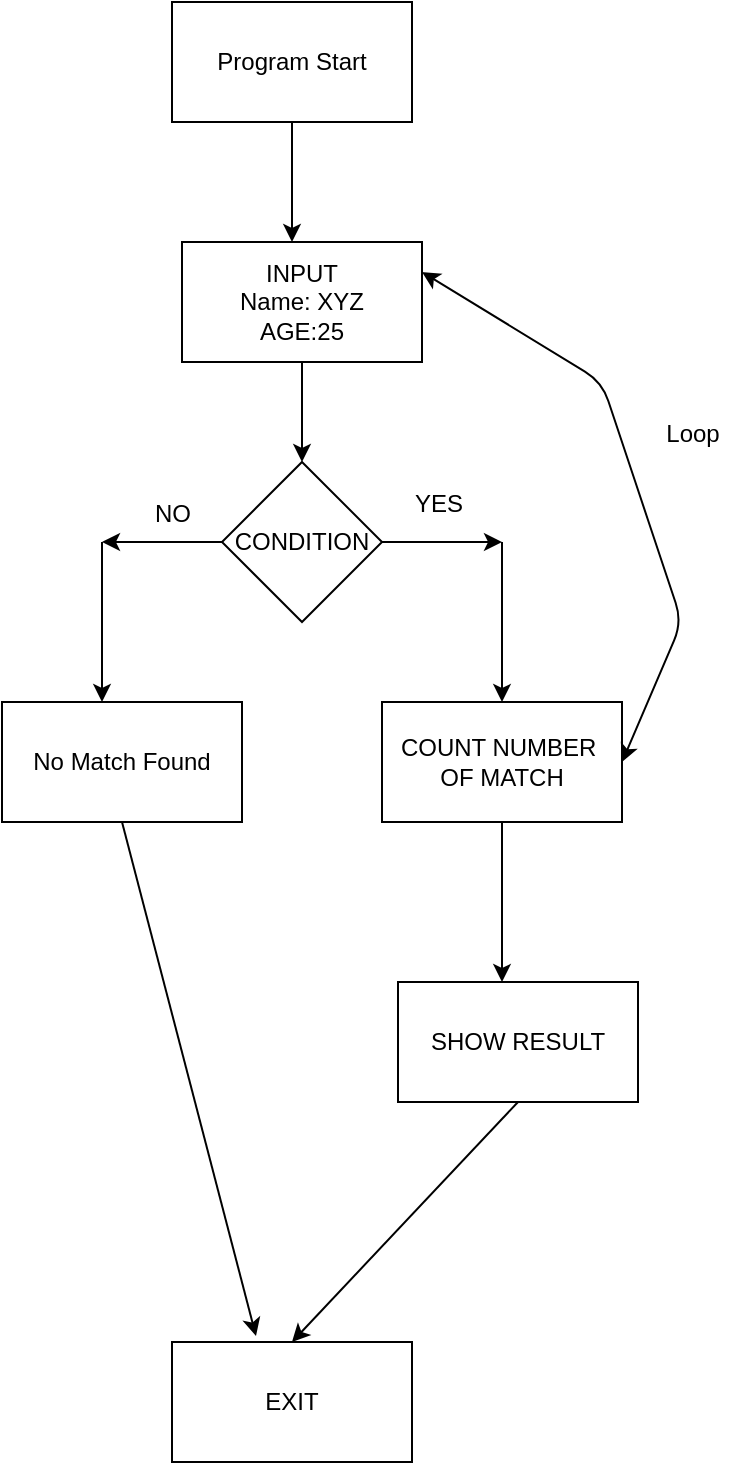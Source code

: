 <mxfile version="12.7.4" type="github"><diagram id="CpOGxleBhnVq4EznWN6L" name="Page-1"><mxGraphModel dx="782" dy="689" grid="1" gridSize="10" guides="1" tooltips="1" connect="1" arrows="1" fold="1" page="1" pageScale="1" pageWidth="850" pageHeight="1100" math="0" shadow="0"><root><mxCell id="0"/><mxCell id="1" parent="0"/><mxCell id="WxdZjZ-GttospEORyNMc-1" value="Program Start" style="rounded=0;whiteSpace=wrap;html=1;" vertex="1" parent="1"><mxGeometry x="305" y="90" width="120" height="60" as="geometry"/></mxCell><mxCell id="WxdZjZ-GttospEORyNMc-2" value="" style="endArrow=classic;html=1;exitX=0.5;exitY=1;exitDx=0;exitDy=0;" edge="1" parent="1" source="WxdZjZ-GttospEORyNMc-1"><mxGeometry width="50" height="50" relative="1" as="geometry"><mxPoint x="380" y="400" as="sourcePoint"/><mxPoint x="365" y="210" as="targetPoint"/></mxGeometry></mxCell><mxCell id="WxdZjZ-GttospEORyNMc-4" value="INPUT&lt;br&gt;Name: XYZ&lt;br&gt;AGE:25" style="rounded=0;whiteSpace=wrap;html=1;" vertex="1" parent="1"><mxGeometry x="310" y="210" width="120" height="60" as="geometry"/></mxCell><mxCell id="WxdZjZ-GttospEORyNMc-5" value="" style="endArrow=classic;html=1;exitX=0.5;exitY=1;exitDx=0;exitDy=0;" edge="1" parent="1" source="WxdZjZ-GttospEORyNMc-4"><mxGeometry width="50" height="50" relative="1" as="geometry"><mxPoint x="380" y="500" as="sourcePoint"/><mxPoint x="370" y="320" as="targetPoint"/></mxGeometry></mxCell><mxCell id="WxdZjZ-GttospEORyNMc-6" value="CONDITION" style="rhombus;whiteSpace=wrap;html=1;" vertex="1" parent="1"><mxGeometry x="330" y="320" width="80" height="80" as="geometry"/></mxCell><mxCell id="WxdZjZ-GttospEORyNMc-7" value="" style="endArrow=classic;html=1;exitX=1;exitY=0.5;exitDx=0;exitDy=0;" edge="1" parent="1" source="WxdZjZ-GttospEORyNMc-6"><mxGeometry width="50" height="50" relative="1" as="geometry"><mxPoint x="380" y="600" as="sourcePoint"/><mxPoint x="470" y="360" as="targetPoint"/></mxGeometry></mxCell><mxCell id="WxdZjZ-GttospEORyNMc-8" value="" style="endArrow=classic;html=1;exitX=0;exitY=0.5;exitDx=0;exitDy=0;" edge="1" parent="1" source="WxdZjZ-GttospEORyNMc-6"><mxGeometry width="50" height="50" relative="1" as="geometry"><mxPoint x="280" y="560" as="sourcePoint"/><mxPoint x="270" y="360" as="targetPoint"/></mxGeometry></mxCell><mxCell id="WxdZjZ-GttospEORyNMc-9" value="YES" style="text;html=1;align=center;verticalAlign=middle;resizable=0;points=[];autosize=1;" vertex="1" parent="1"><mxGeometry x="418" y="331" width="40" height="20" as="geometry"/></mxCell><mxCell id="WxdZjZ-GttospEORyNMc-10" value="NO" style="text;html=1;align=center;verticalAlign=middle;resizable=0;points=[];autosize=1;" vertex="1" parent="1"><mxGeometry x="290" y="336" width="30" height="20" as="geometry"/></mxCell><mxCell id="WxdZjZ-GttospEORyNMc-11" value="" style="endArrow=classic;html=1;" edge="1" parent="1"><mxGeometry width="50" height="50" relative="1" as="geometry"><mxPoint x="470" y="360" as="sourcePoint"/><mxPoint x="470" y="440" as="targetPoint"/></mxGeometry></mxCell><mxCell id="WxdZjZ-GttospEORyNMc-12" value="COUNT NUMBER&amp;nbsp;&lt;br&gt;OF MATCH" style="rounded=0;whiteSpace=wrap;html=1;" vertex="1" parent="1"><mxGeometry x="410" y="440" width="120" height="60" as="geometry"/></mxCell><mxCell id="WxdZjZ-GttospEORyNMc-13" value="" style="endArrow=classic;html=1;" edge="1" parent="1"><mxGeometry width="50" height="50" relative="1" as="geometry"><mxPoint x="270" y="360" as="sourcePoint"/><mxPoint x="270" y="440" as="targetPoint"/></mxGeometry></mxCell><mxCell id="WxdZjZ-GttospEORyNMc-14" value="" style="endArrow=classic;html=1;exitX=0.5;exitY=1;exitDx=0;exitDy=0;" edge="1" parent="1" source="WxdZjZ-GttospEORyNMc-12"><mxGeometry width="50" height="50" relative="1" as="geometry"><mxPoint x="380" y="500" as="sourcePoint"/><mxPoint x="470" y="580" as="targetPoint"/></mxGeometry></mxCell><mxCell id="WxdZjZ-GttospEORyNMc-15" value="SHOW RESULT" style="rounded=0;whiteSpace=wrap;html=1;" vertex="1" parent="1"><mxGeometry x="418" y="580" width="120" height="60" as="geometry"/></mxCell><mxCell id="WxdZjZ-GttospEORyNMc-16" value="No Match Found" style="rounded=0;whiteSpace=wrap;html=1;" vertex="1" parent="1"><mxGeometry x="220" y="440" width="120" height="60" as="geometry"/></mxCell><mxCell id="WxdZjZ-GttospEORyNMc-17" value="" style="endArrow=classic;html=1;exitX=0.5;exitY=1;exitDx=0;exitDy=0;" edge="1" parent="1" source="WxdZjZ-GttospEORyNMc-16"><mxGeometry width="50" height="50" relative="1" as="geometry"><mxPoint x="380" y="500" as="sourcePoint"/><mxPoint x="347" y="757" as="targetPoint"/></mxGeometry></mxCell><mxCell id="WxdZjZ-GttospEORyNMc-20" value="" style="endArrow=classic;startArrow=classic;html=1;exitX=1;exitY=0.25;exitDx=0;exitDy=0;entryX=1;entryY=0.5;entryDx=0;entryDy=0;" edge="1" parent="1" source="WxdZjZ-GttospEORyNMc-4" target="WxdZjZ-GttospEORyNMc-12"><mxGeometry width="50" height="50" relative="1" as="geometry"><mxPoint x="380" y="500" as="sourcePoint"/><mxPoint x="430" y="450" as="targetPoint"/><Array as="points"><mxPoint x="520" y="280"/><mxPoint x="540" y="340"/><mxPoint x="560" y="400"/></Array></mxGeometry></mxCell><mxCell id="WxdZjZ-GttospEORyNMc-21" value="EXIT" style="rounded=0;whiteSpace=wrap;html=1;" vertex="1" parent="1"><mxGeometry x="305" y="760" width="120" height="60" as="geometry"/></mxCell><mxCell id="WxdZjZ-GttospEORyNMc-24" value="" style="endArrow=classic;html=1;exitX=0.5;exitY=1;exitDx=0;exitDy=0;entryX=0.5;entryY=0;entryDx=0;entryDy=0;" edge="1" parent="1" source="WxdZjZ-GttospEORyNMc-15" target="WxdZjZ-GttospEORyNMc-21"><mxGeometry width="50" height="50" relative="1" as="geometry"><mxPoint x="380" y="700" as="sourcePoint"/><mxPoint x="430" y="650" as="targetPoint"/></mxGeometry></mxCell><mxCell id="WxdZjZ-GttospEORyNMc-25" value="Loop" style="text;html=1;align=center;verticalAlign=middle;resizable=0;points=[];autosize=1;" vertex="1" parent="1"><mxGeometry x="545" y="296" width="40" height="20" as="geometry"/></mxCell></root></mxGraphModel></diagram></mxfile>